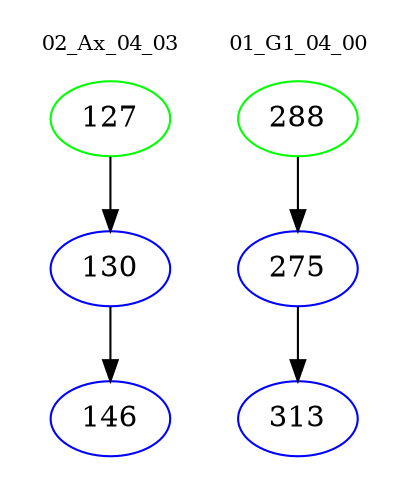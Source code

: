 digraph{
subgraph cluster_0 {
color = white
label = "02_Ax_04_03";
fontsize=10;
T0_127 [label="127", color="green"]
T0_127 -> T0_130 [color="black"]
T0_130 [label="130", color="blue"]
T0_130 -> T0_146 [color="black"]
T0_146 [label="146", color="blue"]
}
subgraph cluster_1 {
color = white
label = "01_G1_04_00";
fontsize=10;
T1_288 [label="288", color="green"]
T1_288 -> T1_275 [color="black"]
T1_275 [label="275", color="blue"]
T1_275 -> T1_313 [color="black"]
T1_313 [label="313", color="blue"]
}
}
